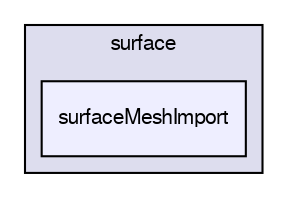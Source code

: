 digraph "applications/utilities/surface/surfaceMeshImport" {
  bgcolor=transparent;
  compound=true
  node [ fontsize="10", fontname="FreeSans"];
  edge [ labelfontsize="10", labelfontname="FreeSans"];
  subgraph clusterdir_f17de662d5fa06afbf0442aecb6ca0a0 {
    graph [ bgcolor="#ddddee", pencolor="black", label="surface" fontname="FreeSans", fontsize="10", URL="dir_f17de662d5fa06afbf0442aecb6ca0a0.html"]
  dir_0f86c9e7f458a02b9c71fe97439aa07b [shape=box, label="surfaceMeshImport", style="filled", fillcolor="#eeeeff", pencolor="black", URL="dir_0f86c9e7f458a02b9c71fe97439aa07b.html"];
  }
}
